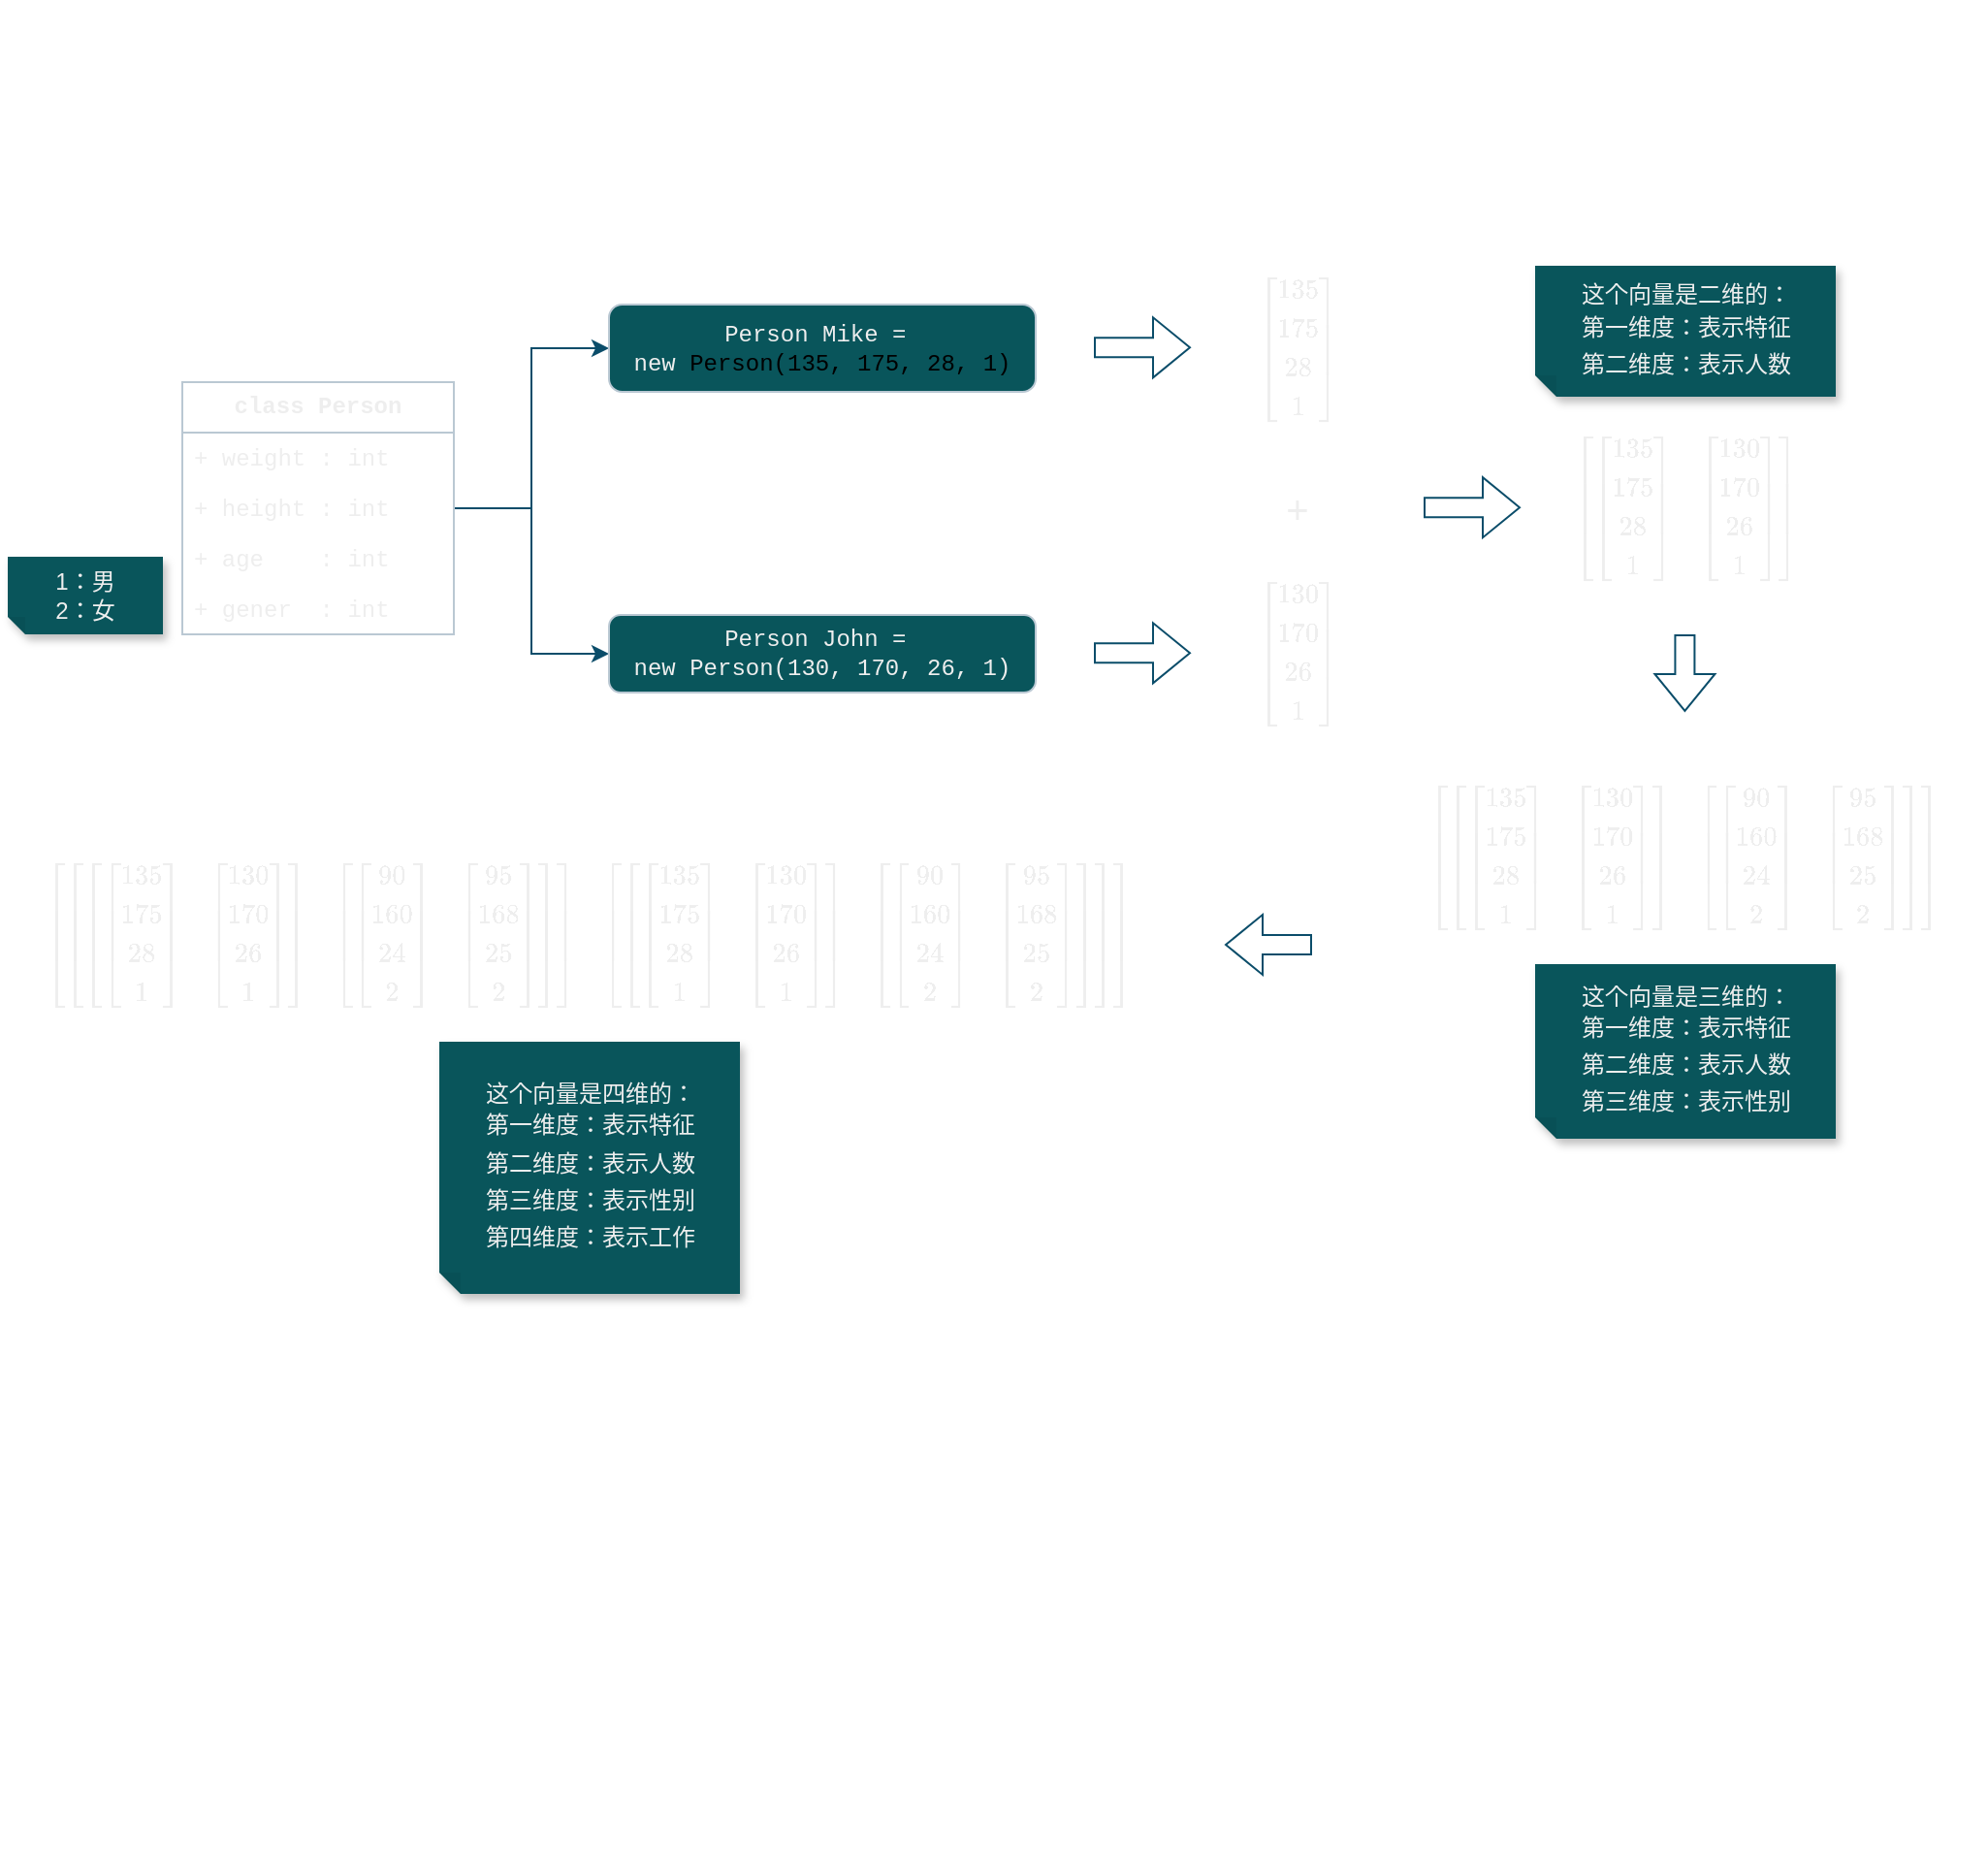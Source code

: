 <mxfile version="26.0.9" pages="4">
  <diagram name="POO-Vector" id="nXDU8aBsB_hK0OQFlQy0">
    <mxGraphModel dx="1877" dy="1790" grid="1" gridSize="10" guides="1" tooltips="1" connect="1" arrows="1" fold="1" page="1" pageScale="1" pageWidth="827" pageHeight="1169" math="1" shadow="0">
      <root>
        <mxCell id="0" />
        <mxCell id="1" parent="0" />
        <mxCell id="9kwTb0noJaLedgY-6mIC-28" style="edgeStyle=orthogonalEdgeStyle;rounded=0;orthogonalLoop=1;jettySize=auto;html=1;entryX=0;entryY=0.5;entryDx=0;entryDy=0;labelBackgroundColor=none;strokeColor=#0B4D6A;fontColor=default;" parent="1" source="9kwTb0noJaLedgY-6mIC-14" target="9kwTb0noJaLedgY-6mIC-26" edge="1">
          <mxGeometry relative="1" as="geometry" />
        </mxCell>
        <mxCell id="9kwTb0noJaLedgY-6mIC-29" style="edgeStyle=orthogonalEdgeStyle;rounded=0;orthogonalLoop=1;jettySize=auto;html=1;entryX=0;entryY=0.5;entryDx=0;entryDy=0;labelBackgroundColor=none;strokeColor=#0B4D6A;fontColor=default;" parent="1" source="9kwTb0noJaLedgY-6mIC-14" target="9kwTb0noJaLedgY-6mIC-27" edge="1">
          <mxGeometry relative="1" as="geometry" />
        </mxCell>
        <mxCell id="9kwTb0noJaLedgY-6mIC-14" value="class Person" style="swimlane;fontStyle=1;childLayout=stackLayout;horizontal=1;startSize=26;fillColor=none;horizontalStack=0;resizeParent=1;resizeParentMax=0;resizeLast=0;collapsible=1;marginBottom=0;whiteSpace=wrap;html=1;fontFamily=Courier New;labelBackgroundColor=none;strokeColor=#BAC8D3;fontColor=#EEEEEE;" parent="1" vertex="1">
          <mxGeometry y="190" width="140" height="130" as="geometry">
            <mxRectangle x="130" y="30" width="130" height="30" as="alternateBounds" />
          </mxGeometry>
        </mxCell>
        <mxCell id="9kwTb0noJaLedgY-6mIC-15" value="+ weight : int" style="text;strokeColor=none;fillColor=none;align=left;verticalAlign=top;spacingLeft=4;spacingRight=4;overflow=hidden;rotatable=0;points=[[0,0.5],[1,0.5]];portConstraint=eastwest;whiteSpace=wrap;html=1;fontFamily=Courier New;labelBackgroundColor=none;fontColor=#EEEEEE;" parent="9kwTb0noJaLedgY-6mIC-14" vertex="1">
          <mxGeometry y="26" width="140" height="26" as="geometry" />
        </mxCell>
        <mxCell id="9kwTb0noJaLedgY-6mIC-16" value="+ height : int" style="text;strokeColor=none;fillColor=none;align=left;verticalAlign=top;spacingLeft=4;spacingRight=4;overflow=hidden;rotatable=0;points=[[0,0.5],[1,0.5]];portConstraint=eastwest;whiteSpace=wrap;html=1;fontFamily=Courier New;labelBackgroundColor=none;fontColor=#EEEEEE;" parent="9kwTb0noJaLedgY-6mIC-14" vertex="1">
          <mxGeometry y="52" width="140" height="26" as="geometry" />
        </mxCell>
        <mxCell id="9kwTb0noJaLedgY-6mIC-17" value="+ age&amp;nbsp; &amp;nbsp; : int" style="text;strokeColor=none;fillColor=none;align=left;verticalAlign=top;spacingLeft=4;spacingRight=4;overflow=hidden;rotatable=0;points=[[0,0.5],[1,0.5]];portConstraint=eastwest;whiteSpace=wrap;html=1;fontFamily=Courier New;labelBackgroundColor=none;fontColor=#EEEEEE;" parent="9kwTb0noJaLedgY-6mIC-14" vertex="1">
          <mxGeometry y="78" width="140" height="26" as="geometry" />
        </mxCell>
        <mxCell id="9kwTb0noJaLedgY-6mIC-18" value="+ gener&amp;nbsp; : int" style="text;strokeColor=none;fillColor=none;align=left;verticalAlign=top;spacingLeft=4;spacingRight=4;overflow=hidden;rotatable=0;points=[[0,0.5],[1,0.5]];portConstraint=eastwest;whiteSpace=wrap;html=1;fontFamily=Courier New;labelBackgroundColor=none;fontColor=#EEEEEE;" parent="9kwTb0noJaLedgY-6mIC-14" vertex="1">
          <mxGeometry y="104" width="140" height="26" as="geometry" />
        </mxCell>
        <mxCell id="9kwTb0noJaLedgY-6mIC-19" value="1：男&lt;div&gt;2：女&lt;/div&gt;" style="shape=note;whiteSpace=wrap;html=1;backgroundOutline=1;fontColor=#EEEEEE;darkOpacity=0.05;fillColor=#09555B;strokeColor=none;fillStyle=solid;direction=west;gradientDirection=north;shadow=1;size=9;pointerEvents=1;labelBackgroundColor=none;" parent="1" vertex="1">
          <mxGeometry x="-90" y="280" width="80" height="40" as="geometry" />
        </mxCell>
        <mxCell id="9kwTb0noJaLedgY-6mIC-24" value="" style="shape=flexArrow;endArrow=classic;html=1;rounded=0;labelBackgroundColor=none;strokeColor=#0B4D6A;fontColor=default;" parent="1" edge="1">
          <mxGeometry width="50" height="50" relative="1" as="geometry">
            <mxPoint x="470" y="172.16" as="sourcePoint" />
            <mxPoint x="520" y="172.16" as="targetPoint" />
          </mxGeometry>
        </mxCell>
        <mxCell id="9kwTb0noJaLedgY-6mIC-26" value="Person Mike =&amp;nbsp;&lt;div&gt;new&amp;nbsp;&lt;span style=&quot;background-color: transparent; color: light-dark(rgb(0, 0, 0), rgb(255, 255, 255));&quot;&gt;Person(&lt;/span&gt;&lt;span style=&quot;background-color: transparent; color: light-dark(rgb(0, 0, 0), rgb(255, 255, 255));&quot;&gt;135, 175, 28, 1)&lt;/span&gt;&lt;/div&gt;" style="rounded=1;whiteSpace=wrap;html=1;fontFamily=Courier New;labelBackgroundColor=none;fillColor=#09555B;strokeColor=#BAC8D3;fontColor=#EEEEEE;" parent="1" vertex="1">
          <mxGeometry x="220" y="150" width="220" height="45" as="geometry" />
        </mxCell>
        <mxCell id="9kwTb0noJaLedgY-6mIC-27" value="Person John =&amp;nbsp;&lt;div&gt;new Person(130, 170, 26, 1)&lt;/div&gt;" style="rounded=1;whiteSpace=wrap;html=1;fontFamily=Courier New;labelBackgroundColor=none;fillColor=#09555B;strokeColor=#BAC8D3;fontColor=#EEEEEE;" parent="1" vertex="1">
          <mxGeometry x="220" y="310" width="220" height="40" as="geometry" />
        </mxCell>
        <mxCell id="9kwTb0noJaLedgY-6mIC-31" value="" style="shape=flexArrow;endArrow=classic;html=1;rounded=0;labelBackgroundColor=none;strokeColor=#0B4D6A;fontColor=default;" parent="1" edge="1">
          <mxGeometry width="50" height="50" relative="1" as="geometry">
            <mxPoint x="470" y="329.66" as="sourcePoint" />
            <mxPoint x="520" y="329.66" as="targetPoint" />
          </mxGeometry>
        </mxCell>
        <mxCell id="9kwTb0noJaLedgY-6mIC-33" value="" style="shape=flexArrow;endArrow=classic;html=1;rounded=0;labelBackgroundColor=none;strokeColor=#0B4D6A;fontColor=default;" parent="1" edge="1">
          <mxGeometry width="50" height="50" relative="1" as="geometry">
            <mxPoint x="640" y="254.58" as="sourcePoint" />
            <mxPoint x="690" y="254.58" as="targetPoint" />
          </mxGeometry>
        </mxCell>
        <mxCell id="9kwTb0noJaLedgY-6mIC-34" value="&lt;font style=&quot;font-size: 20px;&quot;&gt;+&lt;/font&gt;" style="text;html=1;align=center;verticalAlign=middle;whiteSpace=wrap;rounded=0;labelBackgroundColor=none;fontColor=#EEEEEE;" parent="1" vertex="1">
          <mxGeometry x="555" y="240" width="40" height="30" as="geometry" />
        </mxCell>
        <mxCell id="9kwTb0noJaLedgY-6mIC-36" value="\[&#xa;\begin{bmatrix}&#xa;  \begin{bmatrix}&#xa;  135 \\&#xa;  175 \\&#xa;  28 \\&#xa;  1&#xa;  \end{bmatrix} &amp;&#xa;  \begin{bmatrix}&#xa;  130 \\&#xa;  170 \\&#xa;  26 \\&#xa;  1&#xa;  \end{bmatrix}&#xa;\end{bmatrix}&#xa;\]" style="text;align=center;verticalAlign=middle;whiteSpace=wrap;rounded=0;labelBackgroundColor=none;fontColor=#EEEEEE;" parent="1" vertex="1">
          <mxGeometry x="710" y="197.5" width="130" height="115" as="geometry" />
        </mxCell>
        <mxCell id="9kwTb0noJaLedgY-6mIC-37" value="\[&lt;br&gt;\begin{bmatrix}&lt;br&gt;135 \\&lt;br&gt;175 \\&lt;br&gt;28 \\&lt;br&gt;1&lt;br&gt;\end{bmatrix}&lt;br&gt;\]" style="text;align=center;verticalAlign=middle;whiteSpace=wrap;rounded=0;html=1;labelBackgroundColor=none;fontColor=#EEEEEE;" parent="1" vertex="1">
          <mxGeometry x="545" y="122.5" width="60" height="100" as="geometry" />
        </mxCell>
        <mxCell id="9kwTb0noJaLedgY-6mIC-38" value="\[&#xa;\begin{bmatrix}&#xa;130 \\&#xa;170 \\&#xa;26 \\&#xa;1&#xa;\end{bmatrix}&#xa;\]" style="text;align=center;verticalAlign=middle;whiteSpace=wrap;rounded=0;labelBackgroundColor=none;fontColor=#EEEEEE;" parent="1" vertex="1">
          <mxGeometry x="537.5" y="285" width="75" height="90" as="geometry" />
        </mxCell>
        <mxCell id="9kwTb0noJaLedgY-6mIC-39" value="这个向量是二维的：&lt;div style=&quot;line-height: 160%;&quot;&gt;第一维度：表示特征&lt;/div&gt;&lt;div style=&quot;line-height: 160%;&quot;&gt;第二维度：表示人数&lt;/div&gt;" style="shape=note;whiteSpace=wrap;html=1;backgroundOutline=1;fontColor=#EEEEEE;darkOpacity=0.05;fillColor=#09555B;strokeColor=none;fillStyle=solid;direction=west;gradientDirection=north;shadow=1;size=11;pointerEvents=1;labelBackgroundColor=none;" parent="1" vertex="1">
          <mxGeometry x="697.5" y="130" width="155" height="67.5" as="geometry" />
        </mxCell>
        <mxCell id="9kwTb0noJaLedgY-6mIC-40" value="" style="shape=flexArrow;endArrow=classic;html=1;rounded=0;labelBackgroundColor=none;strokeColor=#0B4D6A;fontColor=default;" parent="1" edge="1">
          <mxGeometry width="50" height="50" relative="1" as="geometry">
            <mxPoint x="774.71" y="320" as="sourcePoint" />
            <mxPoint x="774.71" y="360" as="targetPoint" />
          </mxGeometry>
        </mxCell>
        <mxCell id="9kwTb0noJaLedgY-6mIC-41" value="\[&#xa;\begin{bmatrix}&#xa;  \begin{bmatrix}&#xa;  \begin{bmatrix}&#xa;  135 \\&#xa;  175 \\&#xa;  28 \\&#xa;  1&#xa;  \end{bmatrix} &amp;&#xa;  \begin{bmatrix}&#xa;  130 \\&#xa;  170 \\&#xa;  26 \\&#xa;  1&#xa;  \end{bmatrix}&#xa;\end{bmatrix} &amp;&#xa;\begin{bmatrix}&#xa;  \begin{bmatrix}&#xa;  90 \\&#xa;  160 \\&#xa;  24 \\&#xa;  2&#xa;  \end{bmatrix} &amp;&#xa;  \begin{bmatrix}&#xa;  95 \\&#xa;  168 \\&#xa;  25 \\&#xa;  2&#xa;  \end{bmatrix}&#xa;\end{bmatrix}&#xa;\end{bmatrix}&#xa;\]" style="text;align=center;verticalAlign=middle;whiteSpace=wrap;rounded=0;labelBackgroundColor=none;fontColor=#EEEEEE;" parent="1" vertex="1">
          <mxGeometry x="620" y="380" width="310" height="110" as="geometry" />
        </mxCell>
        <mxCell id="9kwTb0noJaLedgY-6mIC-43" value="这个向量是三维的：&lt;div style=&quot;line-height: 160%;&quot;&gt;第一维度：表示特征&lt;/div&gt;&lt;div style=&quot;line-height: 160%;&quot;&gt;第二维度：表示人数&lt;/div&gt;&lt;div style=&quot;line-height: 160%;&quot;&gt;第三维度：表示性别&lt;/div&gt;" style="shape=note;whiteSpace=wrap;html=1;backgroundOutline=1;fontColor=#EEEEEE;darkOpacity=0.05;fillColor=#09555B;strokeColor=none;fillStyle=solid;direction=west;gradientDirection=north;shadow=1;size=11;pointerEvents=1;labelBackgroundColor=none;" parent="1" vertex="1">
          <mxGeometry x="697.5" y="490" width="155" height="90" as="geometry" />
        </mxCell>
        <mxCell id="9kwTb0noJaLedgY-6mIC-44" value="" style="shape=flexArrow;endArrow=classic;html=1;rounded=0;labelBackgroundColor=none;strokeColor=#0B4D6A;fontColor=default;" parent="1" edge="1">
          <mxGeometry width="50" height="50" relative="1" as="geometry">
            <mxPoint x="582.5" y="480" as="sourcePoint" />
            <mxPoint x="537.5" y="480" as="targetPoint" />
          </mxGeometry>
        </mxCell>
        <mxCell id="9kwTb0noJaLedgY-6mIC-45" value="\[&lt;br&gt;\begin{bmatrix}&lt;br&gt;&lt;br&gt;\begin{bmatrix}&lt;br&gt;&amp;nbsp; \begin{bmatrix}&lt;br&gt;&amp;nbsp; \begin{bmatrix}&lt;br&gt;&amp;nbsp; 135 \\&lt;br&gt;&amp;nbsp; 175 \\&lt;br&gt;&amp;nbsp; 28 \\&lt;br&gt;&amp;nbsp; 1&lt;br&gt;&amp;nbsp; \end{bmatrix} &amp;amp;&lt;br&gt;&amp;nbsp; \begin{bmatrix}&lt;br&gt;&amp;nbsp; 130 \\&lt;br&gt;&amp;nbsp; 170 \\&lt;br&gt;&amp;nbsp; 26 \\&lt;br&gt;&amp;nbsp; 1&lt;br&gt;&amp;nbsp; \end{bmatrix}&lt;br&gt;\end{bmatrix} &amp;amp;&lt;br&gt;\begin{bmatrix}&lt;br&gt;&amp;nbsp; \begin{bmatrix}&lt;br&gt;&amp;nbsp; 90 \\&lt;br&gt;&amp;nbsp; 160 \\&lt;br&gt;&amp;nbsp; 24 \\&lt;br&gt;&amp;nbsp; 2&lt;br&gt;&amp;nbsp; \end{bmatrix} &amp;amp;&lt;br&gt;&amp;nbsp; \begin{bmatrix}&lt;br&gt;&amp;nbsp; 95 \\&lt;br&gt;&amp;nbsp; 168 \\&lt;br&gt;&amp;nbsp; 25 \\&lt;br&gt;&amp;nbsp; 2&lt;br&gt;&amp;nbsp; \end{bmatrix}&lt;br&gt;\end{bmatrix}&lt;br&gt;\end{bmatrix} &amp;amp;&lt;br&gt;&lt;br&gt;\begin{bmatrix}&lt;br&gt;&amp;nbsp; \begin{bmatrix}&lt;br&gt;&amp;nbsp; \begin{bmatrix}&lt;br&gt;&amp;nbsp; 135 \\&lt;br&gt;&amp;nbsp; 175 \\&lt;br&gt;&amp;nbsp; 28 \\&lt;br&gt;&amp;nbsp; 1&lt;br&gt;&amp;nbsp; \end{bmatrix} &amp;amp;&lt;br&gt;&amp;nbsp; \begin{bmatrix}&lt;br&gt;&amp;nbsp; 130 \\&lt;br&gt;&amp;nbsp; 170 \\&lt;br&gt;&amp;nbsp; 26 \\&lt;br&gt;&amp;nbsp; 1&lt;br&gt;&amp;nbsp; \end{bmatrix}&lt;br&gt;\end{bmatrix} &amp;amp;&lt;br&gt;\begin{bmatrix}&lt;br&gt;&amp;nbsp; \begin{bmatrix}&lt;br&gt;&amp;nbsp; 90 \\&lt;br&gt;&amp;nbsp; 160 \\&lt;br&gt;&amp;nbsp; 24 \\&lt;br&gt;&amp;nbsp; 2&lt;br&gt;&amp;nbsp; \end{bmatrix} &amp;amp;&lt;br&gt;&amp;nbsp; \begin{bmatrix}&lt;br&gt;&amp;nbsp; 95 \\&lt;br&gt;&amp;nbsp; 168 \\&lt;br&gt;&amp;nbsp; 25 \\&lt;br&gt;&amp;nbsp; 2&lt;br&gt;&amp;nbsp; \end{bmatrix}&lt;br&gt;\end{bmatrix}&lt;br&gt;\end{bmatrix}&lt;br&gt;&lt;br&gt;\end{bmatrix}&lt;br&gt;\]" style="text;align=center;verticalAlign=middle;whiteSpace=wrap;rounded=0;html=1;labelBackgroundColor=none;fontColor=#EEEEEE;" parent="1" vertex="1">
          <mxGeometry x="-70" y="420" width="560" height="110" as="geometry" />
        </mxCell>
        <mxCell id="9kwTb0noJaLedgY-6mIC-46" value="这个向量是四维的：&lt;div style=&quot;line-height: 160%;&quot;&gt;第一维度：表示特征&lt;/div&gt;&lt;div style=&quot;line-height: 160%;&quot;&gt;第二维度：表示人数&lt;/div&gt;&lt;div style=&quot;line-height: 160%;&quot;&gt;第三维度：表示性别&lt;/div&gt;&lt;div style=&quot;line-height: 160%;&quot;&gt;第四维度：表示工作&lt;/div&gt;" style="shape=note;whiteSpace=wrap;html=1;backgroundOutline=1;fontColor=#EEEEEE;darkOpacity=0.05;fillColor=#09555B;strokeColor=none;fillStyle=solid;direction=west;gradientDirection=north;shadow=1;size=11;pointerEvents=1;labelBackgroundColor=none;" parent="1" vertex="1">
          <mxGeometry x="132.5" y="530" width="155" height="130" as="geometry" />
        </mxCell>
      </root>
    </mxGraphModel>
  </diagram>
  <diagram id="KoUVOV334LaqqBqy7vQD" name="Math-Vector">
    <mxGraphModel dx="724" dy="428" grid="1" gridSize="10" guides="1" tooltips="1" connect="1" arrows="1" fold="1" page="1" pageScale="1" pageWidth="827" pageHeight="1169" math="1" shadow="0">
      <root>
        <mxCell id="0" />
        <mxCell id="1" parent="0" />
        <mxCell id="DxdPUudirPjZTnVtsdYY-1" value="" style="endArrow=classic;html=1;rounded=0;labelBackgroundColor=none;fontColor=default;" edge="1" parent="1">
          <mxGeometry width="50" height="50" relative="1" as="geometry">
            <mxPoint x="40" y="280" as="sourcePoint" />
            <mxPoint x="680" y="280" as="targetPoint" />
          </mxGeometry>
        </mxCell>
        <mxCell id="DxdPUudirPjZTnVtsdYY-2" value="" style="endArrow=classic;html=1;rounded=0;labelBackgroundColor=none;fontColor=default;" edge="1" parent="1">
          <mxGeometry width="50" height="50" relative="1" as="geometry">
            <mxPoint x="360" y="520" as="sourcePoint" />
            <mxPoint x="360" y="40" as="targetPoint" />
          </mxGeometry>
        </mxCell>
        <mxCell id="DxdPUudirPjZTnVtsdYY-3" value="" style="endArrow=classic;html=1;rounded=0;fillColor=#ffff88;strokeColor=#CCCC00;strokeWidth=2;" edge="1" parent="1">
          <mxGeometry width="50" height="50" relative="1" as="geometry">
            <mxPoint x="360" y="280" as="sourcePoint" />
            <mxPoint x="440" y="240" as="targetPoint" />
          </mxGeometry>
        </mxCell>
        <mxCell id="DxdPUudirPjZTnVtsdYY-4" value="(2, 1)" style="text;html=1;align=center;verticalAlign=middle;whiteSpace=wrap;rounded=0;fontFamily=Times New Roman;" vertex="1" parent="1">
          <mxGeometry x="440" y="230" width="40" height="20" as="geometry" />
        </mxCell>
        <mxCell id="DxdPUudirPjZTnVtsdYY-5" value="1" style="text;html=1;align=center;verticalAlign=middle;whiteSpace=wrap;rounded=0;fontFamily=Times New Roman;fontSize=10;" vertex="1" parent="1">
          <mxGeometry x="390" y="280" width="20" height="10" as="geometry" />
        </mxCell>
        <mxCell id="DxdPUudirPjZTnVtsdYY-6" value="2" style="text;html=1;align=center;verticalAlign=middle;whiteSpace=wrap;rounded=0;fontFamily=Times New Roman;fontSize=10;" vertex="1" parent="1">
          <mxGeometry x="430" y="280" width="20" height="10" as="geometry" />
        </mxCell>
        <mxCell id="DxdPUudirPjZTnVtsdYY-7" value="3" style="text;html=1;align=center;verticalAlign=middle;whiteSpace=wrap;rounded=0;fontFamily=Times New Roman;fontSize=10;" vertex="1" parent="1">
          <mxGeometry x="470" y="280" width="20" height="10" as="geometry" />
        </mxCell>
        <mxCell id="DxdPUudirPjZTnVtsdYY-8" value="4" style="text;html=1;align=center;verticalAlign=middle;whiteSpace=wrap;rounded=0;fontFamily=Times New Roman;fontSize=10;" vertex="1" parent="1">
          <mxGeometry x="510" y="280" width="20" height="10" as="geometry" />
        </mxCell>
        <mxCell id="DxdPUudirPjZTnVtsdYY-9" value="5" style="text;html=1;align=center;verticalAlign=middle;whiteSpace=wrap;rounded=0;fontFamily=Times New Roman;fontSize=10;" vertex="1" parent="1">
          <mxGeometry x="550" y="280" width="20" height="10" as="geometry" />
        </mxCell>
        <mxCell id="DxdPUudirPjZTnVtsdYY-10" value="6" style="text;html=1;align=center;verticalAlign=middle;whiteSpace=wrap;rounded=0;fontFamily=Times New Roman;fontSize=10;" vertex="1" parent="1">
          <mxGeometry x="590" y="280" width="20" height="10" as="geometry" />
        </mxCell>
        <mxCell id="DxdPUudirPjZTnVtsdYY-11" value="7" style="text;html=1;align=center;verticalAlign=middle;whiteSpace=wrap;rounded=0;fontFamily=Times New Roman;fontSize=10;" vertex="1" parent="1">
          <mxGeometry x="630" y="280" width="20" height="10" as="geometry" />
        </mxCell>
        <mxCell id="DxdPUudirPjZTnVtsdYY-12" value="-1" style="text;html=1;align=center;verticalAlign=middle;whiteSpace=wrap;rounded=0;fontFamily=Times New Roman;fontSize=10;" vertex="1" parent="1">
          <mxGeometry x="310" y="280" width="20" height="10" as="geometry" />
        </mxCell>
        <mxCell id="DxdPUudirPjZTnVtsdYY-13" value="-2" style="text;html=1;align=center;verticalAlign=middle;whiteSpace=wrap;rounded=0;fontFamily=Times New Roman;fontSize=10;" vertex="1" parent="1">
          <mxGeometry x="270" y="280" width="20" height="10" as="geometry" />
        </mxCell>
        <mxCell id="DxdPUudirPjZTnVtsdYY-14" value="-3" style="text;html=1;align=center;verticalAlign=middle;whiteSpace=wrap;rounded=0;fontFamily=Times New Roman;fontSize=10;" vertex="1" parent="1">
          <mxGeometry x="230" y="280" width="20" height="10" as="geometry" />
        </mxCell>
        <mxCell id="DxdPUudirPjZTnVtsdYY-15" value="-4" style="text;html=1;align=center;verticalAlign=middle;whiteSpace=wrap;rounded=0;fontFamily=Times New Roman;fontSize=10;" vertex="1" parent="1">
          <mxGeometry x="190" y="280" width="20" height="10" as="geometry" />
        </mxCell>
        <mxCell id="DxdPUudirPjZTnVtsdYY-16" value="-5" style="text;html=1;align=center;verticalAlign=middle;whiteSpace=wrap;rounded=0;fontFamily=Times New Roman;fontSize=10;" vertex="1" parent="1">
          <mxGeometry x="150" y="280" width="20" height="10" as="geometry" />
        </mxCell>
        <mxCell id="DxdPUudirPjZTnVtsdYY-17" value="-6" style="text;html=1;align=center;verticalAlign=middle;whiteSpace=wrap;rounded=0;fontFamily=Times New Roman;fontSize=10;" vertex="1" parent="1">
          <mxGeometry x="110" y="280" width="20" height="10" as="geometry" />
        </mxCell>
        <mxCell id="DxdPUudirPjZTnVtsdYY-18" value="-7" style="text;html=1;align=center;verticalAlign=middle;whiteSpace=wrap;rounded=0;fontFamily=Times New Roman;fontSize=10;" vertex="1" parent="1">
          <mxGeometry x="70" y="280" width="20" height="10" as="geometry" />
        </mxCell>
        <mxCell id="DxdPUudirPjZTnVtsdYY-19" value="1" style="text;html=1;align=center;verticalAlign=middle;whiteSpace=wrap;rounded=0;fontFamily=Times New Roman;fontSize=10;" vertex="1" parent="1">
          <mxGeometry x="360" y="230" width="10" height="20" as="geometry" />
        </mxCell>
        <mxCell id="DxdPUudirPjZTnVtsdYY-20" value="0" style="text;html=1;align=center;verticalAlign=middle;whiteSpace=wrap;rounded=0;fontFamily=Times New Roman;fontSize=10;" vertex="1" parent="1">
          <mxGeometry x="360" y="280" width="10" height="10" as="geometry" />
        </mxCell>
        <mxCell id="DxdPUudirPjZTnVtsdYY-21" value="2" style="text;html=1;align=center;verticalAlign=middle;whiteSpace=wrap;rounded=0;fontFamily=Times New Roman;fontSize=10;" vertex="1" parent="1">
          <mxGeometry x="360" y="190" width="10" height="20" as="geometry" />
        </mxCell>
        <mxCell id="DxdPUudirPjZTnVtsdYY-22" value="3" style="text;html=1;align=center;verticalAlign=middle;whiteSpace=wrap;rounded=0;fontFamily=Times New Roman;fontSize=10;" vertex="1" parent="1">
          <mxGeometry x="360" y="150" width="10" height="20" as="geometry" />
        </mxCell>
        <mxCell id="DxdPUudirPjZTnVtsdYY-23" value="4" style="text;html=1;align=center;verticalAlign=middle;whiteSpace=wrap;rounded=0;fontFamily=Times New Roman;fontSize=10;" vertex="1" parent="1">
          <mxGeometry x="360" y="110" width="10" height="20" as="geometry" />
        </mxCell>
        <mxCell id="DxdPUudirPjZTnVtsdYY-24" value="5" style="text;html=1;align=center;verticalAlign=middle;whiteSpace=wrap;rounded=0;fontFamily=Times New Roman;fontSize=10;" vertex="1" parent="1">
          <mxGeometry x="360" y="70" width="10" height="20" as="geometry" />
        </mxCell>
        <mxCell id="DxdPUudirPjZTnVtsdYY-25" value="-1" style="text;html=1;align=center;verticalAlign=middle;whiteSpace=wrap;rounded=0;fontFamily=Times New Roman;fontSize=10;" vertex="1" parent="1">
          <mxGeometry x="360" y="310" width="10" height="20" as="geometry" />
        </mxCell>
        <mxCell id="DxdPUudirPjZTnVtsdYY-26" value="-2" style="text;html=1;align=center;verticalAlign=middle;whiteSpace=wrap;rounded=0;fontFamily=Times New Roman;fontSize=10;" vertex="1" parent="1">
          <mxGeometry x="360" y="350" width="10" height="20" as="geometry" />
        </mxCell>
        <mxCell id="DxdPUudirPjZTnVtsdYY-28" value="-3" style="text;html=1;align=center;verticalAlign=middle;whiteSpace=wrap;rounded=0;fontFamily=Times New Roman;fontSize=10;" vertex="1" parent="1">
          <mxGeometry x="360" y="390" width="10" height="20" as="geometry" />
        </mxCell>
        <mxCell id="DxdPUudirPjZTnVtsdYY-29" value="-4" style="text;html=1;align=center;verticalAlign=middle;whiteSpace=wrap;rounded=0;fontFamily=Times New Roman;fontSize=10;" vertex="1" parent="1">
          <mxGeometry x="360" y="430" width="10" height="20" as="geometry" />
        </mxCell>
        <mxCell id="DxdPUudirPjZTnVtsdYY-30" value="-5" style="text;html=1;align=center;verticalAlign=middle;whiteSpace=wrap;rounded=0;fontFamily=Times New Roman;fontSize=10;" vertex="1" parent="1">
          <mxGeometry x="360" y="470" width="10" height="20" as="geometry" />
        </mxCell>
        <mxCell id="DxdPUudirPjZTnVtsdYY-31" value="" style="endArrow=classic;html=1;rounded=0;fillColor=#ffff88;strokeColor=#FF3333;exitX=0;exitY=0.5;exitDx=0;exitDy=0;strokeWidth=2;" edge="1" parent="1" source="DxdPUudirPjZTnVtsdYY-4">
          <mxGeometry width="50" height="50" relative="1" as="geometry">
            <mxPoint x="450" y="230" as="sourcePoint" />
            <mxPoint x="400" y="160" as="targetPoint" />
          </mxGeometry>
        </mxCell>
        <mxCell id="DxdPUudirPjZTnVtsdYY-32" value="(1, 3)" style="text;html=1;align=center;verticalAlign=middle;whiteSpace=wrap;rounded=0;fontFamily=Times New Roman;" vertex="1" parent="1">
          <mxGeometry x="400" y="150" width="40" height="20" as="geometry" />
        </mxCell>
        <mxCell id="DxdPUudirPjZTnVtsdYY-34" value="" style="endArrow=none;dashed=1;html=1;rounded=0;opacity=50;exitX=0;exitY=0.5;exitDx=0;exitDy=0;" edge="1" parent="1" source="DxdPUudirPjZTnVtsdYY-19">
          <mxGeometry width="50" height="50" relative="1" as="geometry">
            <mxPoint x="390" y="290" as="sourcePoint" />
            <mxPoint x="440" y="240" as="targetPoint" />
          </mxGeometry>
        </mxCell>
        <mxCell id="DxdPUudirPjZTnVtsdYY-35" value="" style="endArrow=none;dashed=1;html=1;rounded=0;opacity=50;exitX=0.5;exitY=0;exitDx=0;exitDy=0;entryX=0;entryY=0.5;entryDx=0;entryDy=0;" edge="1" parent="1" source="DxdPUudirPjZTnVtsdYY-6" target="DxdPUudirPjZTnVtsdYY-4">
          <mxGeometry width="50" height="50" relative="1" as="geometry">
            <mxPoint x="360" y="250" as="sourcePoint" />
            <mxPoint x="440" y="250" as="targetPoint" />
          </mxGeometry>
        </mxCell>
        <mxCell id="DxdPUudirPjZTnVtsdYY-36" value="" style="endArrow=none;dashed=1;html=1;rounded=0;opacity=50;exitX=0.5;exitY=0;exitDx=0;exitDy=0;entryX=0;entryY=0.5;entryDx=0;entryDy=0;" edge="1" parent="1" target="DxdPUudirPjZTnVtsdYY-32">
          <mxGeometry width="50" height="50" relative="1" as="geometry">
            <mxPoint x="400" y="280" as="sourcePoint" />
            <mxPoint x="400" y="240" as="targetPoint" />
          </mxGeometry>
        </mxCell>
        <mxCell id="DxdPUudirPjZTnVtsdYY-37" value="" style="endArrow=none;dashed=1;html=1;rounded=0;opacity=50;exitX=0;exitY=0.5;exitDx=0;exitDy=0;" edge="1" parent="1">
          <mxGeometry width="50" height="50" relative="1" as="geometry">
            <mxPoint x="360" y="160" as="sourcePoint" />
            <mxPoint x="400" y="160" as="targetPoint" />
          </mxGeometry>
        </mxCell>
      </root>
    </mxGraphModel>
  </diagram>
  <diagram id="kJAQAVOsdfK_op9RpilJ" name="前馈神经网络">
    <mxGraphModel dx="1863" dy="606" grid="1" gridSize="10" guides="1" tooltips="1" connect="1" arrows="1" fold="1" page="1" pageScale="1" pageWidth="827" pageHeight="1169" math="1" shadow="0">
      <root>
        <mxCell id="0" />
        <mxCell id="1" parent="0" />
        <mxCell id="_vieVWG-L3dDg2gG_9HF-3" value="..." style="rounded=0;whiteSpace=wrap;html=1;align=right;spacingRight=6;labelBackgroundColor=none;fillColor=#182E3E;strokeColor=#FFFFFF;fontColor=#FFFFFF;" parent="1" vertex="1">
          <mxGeometry x="50" y="150" width="80" height="120" as="geometry" />
        </mxCell>
        <mxCell id="_vieVWG-L3dDg2gG_9HF-2" value="..." style="rounded=0;whiteSpace=wrap;html=1;align=right;spacingRight=6;labelBackgroundColor=none;fillColor=#182E3E;strokeColor=#FFFFFF;fontColor=#FFFFFF;" parent="1" vertex="1">
          <mxGeometry x="30" y="170" width="80" height="120" as="geometry" />
        </mxCell>
        <mxCell id="_vieVWG-L3dDg2gG_9HF-1" value="$$x_{sepal~length}$$&lt;div&gt;$$x_{sepal~width}$$&lt;div&gt;$$x_{petal~length}$$&lt;div&gt;$$x_{petal~width}$$&lt;/div&gt;&lt;/div&gt;&lt;/div&gt;" style="rounded=0;whiteSpace=wrap;html=1;labelBackgroundColor=none;fillColor=#182E3E;strokeColor=#FFFFFF;fontColor=#FFFFFF;" parent="1" vertex="1">
          <mxGeometry x="10" y="190" width="80" height="120" as="geometry" />
        </mxCell>
        <mxCell id="_vieVWG-L3dDg2gG_9HF-4" value="150个" style="text;html=1;align=center;verticalAlign=middle;whiteSpace=wrap;rounded=0;labelBackgroundColor=none;fontColor=#FFFFFF;" parent="1" vertex="1">
          <mxGeometry x="20" y="310" width="60" height="30" as="geometry" />
        </mxCell>
        <mxCell id="_vieVWG-L3dDg2gG_9HF-5" value="$$[150, 4]$$" style="text;html=1;align=center;verticalAlign=middle;whiteSpace=wrap;rounded=0;labelBackgroundColor=none;fontColor=#FFFFFF;" parent="1" vertex="1">
          <mxGeometry x="10" y="80" width="100" height="30" as="geometry" />
        </mxCell>
        <mxCell id="_vieVWG-L3dDg2gG_9HF-12" value="" style="group;labelBackgroundColor=none;fontColor=#FFFFFF;" parent="1" vertex="1" connectable="0">
          <mxGeometry x="264" y="60" width="150" height="130" as="geometry" />
        </mxCell>
        <mxCell id="_vieVWG-L3dDg2gG_9HF-8" value="$$w_{3}x_{sepal~length}+b_{3}$$" style="rounded=0;whiteSpace=wrap;html=1;align=center;verticalAlign=middle;labelBackgroundColor=none;fillColor=#182E3E;strokeColor=#FFFFFF;fontColor=#FFFFFF;" parent="_vieVWG-L3dDg2gG_9HF-12" vertex="1">
          <mxGeometry x="30" width="120" height="40" as="geometry" />
        </mxCell>
        <mxCell id="_vieVWG-L3dDg2gG_9HF-10" value="$$w_{2}x_{sepal~width}+b_{2}$$" style="rounded=0;whiteSpace=wrap;html=1;align=center;verticalAlign=middle;labelBackgroundColor=none;fillColor=#182E3E;strokeColor=#FFFFFF;fontColor=#FFFFFF;" parent="_vieVWG-L3dDg2gG_9HF-12" vertex="1">
          <mxGeometry x="20" y="30" width="120" height="40" as="geometry" />
        </mxCell>
        <mxCell id="_vieVWG-L3dDg2gG_9HF-7" value="$$w_{0}x_{petal~length}+b_{0}$$" style="rounded=0;whiteSpace=wrap;html=1;align=center;verticalAlign=middle;labelBackgroundColor=none;fillColor=#182E3E;strokeColor=#FFFFFF;fontColor=#FFFFFF;" parent="_vieVWG-L3dDg2gG_9HF-12" vertex="1">
          <mxGeometry x="10" y="60" width="120" height="40" as="geometry" />
        </mxCell>
        <mxCell id="_vieVWG-L3dDg2gG_9HF-9" value="$$w_{1}x_{petal~width}+b_{1}$$" style="rounded=0;whiteSpace=wrap;html=1;align=center;verticalAlign=middle;labelBackgroundColor=none;fillColor=#182E3E;strokeColor=#FFFFFF;fontColor=#FFFFFF;" parent="_vieVWG-L3dDg2gG_9HF-12" vertex="1">
          <mxGeometry y="90" width="120" height="40" as="geometry" />
        </mxCell>
        <mxCell id="_vieVWG-L3dDg2gG_9HF-18" value="" style="group;labelBackgroundColor=none;fontColor=#FFFFFF;" parent="1" vertex="1" connectable="0">
          <mxGeometry x="264" y="220" width="150" height="130" as="geometry" />
        </mxCell>
        <mxCell id="_vieVWG-L3dDg2gG_9HF-19" value="$$w_{3}x_{sepal~length}+b_{3}$$" style="rounded=0;whiteSpace=wrap;html=1;align=center;verticalAlign=middle;labelBackgroundColor=none;fillColor=#182E3E;strokeColor=#FFFFFF;fontColor=#FFFFFF;" parent="_vieVWG-L3dDg2gG_9HF-18" vertex="1">
          <mxGeometry x="30" width="120" height="40" as="geometry" />
        </mxCell>
        <mxCell id="_vieVWG-L3dDg2gG_9HF-20" value="$$w_{2}x_{sepal~width}+b_{2}$$" style="rounded=0;whiteSpace=wrap;html=1;align=center;verticalAlign=middle;labelBackgroundColor=none;fillColor=#182E3E;strokeColor=#FFFFFF;fontColor=#FFFFFF;" parent="_vieVWG-L3dDg2gG_9HF-18" vertex="1">
          <mxGeometry x="20" y="30" width="120" height="40" as="geometry" />
        </mxCell>
        <mxCell id="_vieVWG-L3dDg2gG_9HF-21" value="$$w_{0}x_{petal~length}+b_{0}$$" style="rounded=0;whiteSpace=wrap;html=1;align=center;verticalAlign=middle;labelBackgroundColor=none;fillColor=#182E3E;strokeColor=#FFFFFF;fontColor=#FFFFFF;" parent="_vieVWG-L3dDg2gG_9HF-18" vertex="1">
          <mxGeometry x="10" y="60" width="120" height="40" as="geometry" />
        </mxCell>
        <mxCell id="_vieVWG-L3dDg2gG_9HF-22" value="$$w_{1}x_{petal~width}+b_{1}$$" style="rounded=0;whiteSpace=wrap;html=1;align=center;verticalAlign=middle;labelBackgroundColor=none;fillColor=#182E3E;strokeColor=#FFFFFF;fontColor=#FFFFFF;" parent="_vieVWG-L3dDg2gG_9HF-18" vertex="1">
          <mxGeometry y="90" width="120" height="40" as="geometry" />
        </mxCell>
        <mxCell id="_vieVWG-L3dDg2gG_9HF-23" value="..." style="text;html=1;align=center;verticalAlign=middle;whiteSpace=wrap;rounded=0;fontSize=16;labelBackgroundColor=none;fontColor=#FFFFFF;" parent="1" vertex="1">
          <mxGeometry x="309" y="190" width="60" height="30" as="geometry" />
        </mxCell>
        <mxCell id="_vieVWG-L3dDg2gG_9HF-24" value="16个" style="text;html=1;align=center;verticalAlign=middle;whiteSpace=wrap;rounded=0;labelBackgroundColor=none;fontColor=#FFFFFF;" parent="1" vertex="1">
          <mxGeometry x="300" y="370" width="60" height="30" as="geometry" />
        </mxCell>
        <mxCell id="_vieVWG-L3dDg2gG_9HF-25" value="" style="shape=flexArrow;endArrow=classic;html=1;rounded=0;labelBackgroundColor=#66B2FF;strokeColor=#23445D;fontColor=default;fillColor=#9999FF;" parent="1" edge="1">
          <mxGeometry width="50" height="50" relative="1" as="geometry">
            <mxPoint x="160" y="220" as="sourcePoint" />
            <mxPoint x="250" y="220" as="targetPoint" />
          </mxGeometry>
        </mxCell>
        <mxCell id="_vieVWG-L3dDg2gG_9HF-35" value="$$Input$$" style="edgeLabel;html=1;align=center;verticalAlign=middle;resizable=0;points=[];labelBackgroundColor=none;fontColor=#FFFFFF;" parent="_vieVWG-L3dDg2gG_9HF-25" vertex="1" connectable="0">
          <mxGeometry x="0.045" y="-3" relative="1" as="geometry">
            <mxPoint x="-7" y="-33" as="offset" />
          </mxGeometry>
        </mxCell>
        <mxCell id="_vieVWG-L3dDg2gG_9HF-27" value="$$[4,16]$$" style="text;html=1;align=center;verticalAlign=middle;whiteSpace=wrap;rounded=0;labelBackgroundColor=none;fontColor=#FFFFFF;" parent="1" vertex="1">
          <mxGeometry x="289" y="10" width="100" height="30" as="geometry" />
        </mxCell>
        <mxCell id="_vieVWG-L3dDg2gG_9HF-28" value="" style="shape=flexArrow;endArrow=classic;html=1;rounded=0;labelBackgroundColor=#66B2FF;strokeColor=#23445D;fontColor=default;fillColor=#9999FF;" parent="1" edge="1">
          <mxGeometry width="50" height="50" relative="1" as="geometry">
            <mxPoint x="480" y="220" as="sourcePoint" />
            <mxPoint x="600" y="220" as="targetPoint" />
          </mxGeometry>
        </mxCell>
        <mxCell id="_vieVWG-L3dDg2gG_9HF-29" value="$$ReLU$$" style="edgeLabel;html=1;align=center;verticalAlign=middle;resizable=0;points=[];labelBackgroundColor=none;fontColor=#FFFFFF;" parent="_vieVWG-L3dDg2gG_9HF-28" vertex="1" connectable="0">
          <mxGeometry x="-0.094" y="-2" relative="1" as="geometry">
            <mxPoint y="-32" as="offset" />
          </mxGeometry>
        </mxCell>
        <mxCell id="_vieVWG-L3dDg2gG_9HF-30" value="$$w_{1}x_{0}+...+w_{15}x_{15}+b_{1}$$" style="rounded=0;whiteSpace=wrap;html=1;align=center;verticalAlign=middle;labelBackgroundColor=none;fillColor=#182E3E;strokeColor=#FFFFFF;fontColor=#FFFFFF;" parent="1" vertex="1">
          <mxGeometry x="630" y="180" width="190" height="40" as="geometry" />
        </mxCell>
        <mxCell id="_vieVWG-L3dDg2gG_9HF-31" value="$$w_{1}x_{0}+...+w_{15}x_{15}+b_{1}$$" style="rounded=0;whiteSpace=wrap;html=1;align=center;verticalAlign=middle;labelBackgroundColor=none;fillColor=#182E3E;strokeColor=#FFFFFF;fontColor=#FFFFFF;" parent="1" vertex="1">
          <mxGeometry x="620" y="210" width="190" height="40" as="geometry" />
        </mxCell>
        <mxCell id="_vieVWG-L3dDg2gG_9HF-32" value="$$w_{1}x_{0}+...+w_{15}x_{15}+b_{1}$$" style="rounded=0;whiteSpace=wrap;html=1;align=center;verticalAlign=middle;labelBackgroundColor=none;fillColor=#182E3E;strokeColor=#FFFFFF;fontColor=#FFFFFF;" parent="1" vertex="1">
          <mxGeometry x="610" y="240" width="190" height="40" as="geometry" />
        </mxCell>
        <mxCell id="_vieVWG-L3dDg2gG_9HF-33" value="$$[16，3]$$" style="text;html=1;align=center;verticalAlign=middle;whiteSpace=wrap;rounded=0;labelBackgroundColor=none;fontColor=#FFFFFF;" parent="1" vertex="1">
          <mxGeometry x="655" y="130" width="100" height="30" as="geometry" />
        </mxCell>
        <mxCell id="_vieVWG-L3dDg2gG_9HF-34" value="3个" style="text;html=1;align=center;verticalAlign=middle;whiteSpace=wrap;rounded=0;labelBackgroundColor=none;fontColor=#FFFFFF;" parent="1" vertex="1">
          <mxGeometry x="675" y="290" width="60" height="30" as="geometry" />
        </mxCell>
      </root>
    </mxGraphModel>
  </diagram>
  <diagram id="ZpK2nbSF5gUS58vdkQLs" name="反向传播">
    <mxGraphModel dx="1050" dy="621" grid="0" gridSize="10" guides="1" tooltips="1" connect="1" arrows="1" fold="1" page="1" pageScale="1" pageWidth="827" pageHeight="1169" math="1" shadow="0">
      <root>
        <mxCell id="0" />
        <mxCell id="1" parent="0" />
        <mxCell id="SkqXF3aO5D36czsFWfJ6-7" value="$$w_{ij}=w_{ij}-\alpha\frac{dE}{dw_{ij}}$$" style="text;html=1;align=center;verticalAlign=middle;whiteSpace=wrap;rounded=0;fontSize=20;" parent="1" vertex="1">
          <mxGeometry x="100" y="300" width="200" height="80" as="geometry" />
        </mxCell>
        <mxCell id="SkqXF3aO5D36czsFWfJ6-15" value="&lt;font style=&quot;font-size: 22px;&quot;&gt;$$\frac{dE}{dw}=\frac{dE}{dy}\frac{dy}{dx}\frac{dx}{dw}$$&lt;/font&gt;" style="text;html=1;align=center;verticalAlign=middle;whiteSpace=wrap;rounded=0;fontSize=20;movable=1;resizable=1;rotatable=1;deletable=1;editable=1;locked=0;connectable=1;" parent="1" vertex="1">
          <mxGeometry x="100" y="140" width="200" height="80" as="geometry" />
        </mxCell>
        <mxCell id="SkqXF3aO5D36czsFWfJ6-16" value="" style="rounded=0;whiteSpace=wrap;html=1;fillColor=none;fontColor=#ffffff;strokeColor=#FF9933;strokeWidth=2;" parent="1" vertex="1">
          <mxGeometry x="180" y="140" width="40" height="80" as="geometry" />
        </mxCell>
        <mxCell id="SkqXF3aO5D36czsFWfJ6-17" value="" style="rounded=0;whiteSpace=wrap;html=1;fillColor=none;strokeColor=#FF3399;strokeWidth=2;" parent="1" vertex="1">
          <mxGeometry x="220" y="140" width="40" height="80" as="geometry" />
        </mxCell>
        <mxCell id="SkqXF3aO5D36czsFWfJ6-18" value="" style="rounded=0;whiteSpace=wrap;html=1;fillColor=none;strokeWidth=2;strokeColor=#B266FF;" parent="1" vertex="1">
          <mxGeometry x="260" y="140" width="40" height="80" as="geometry" />
        </mxCell>
        <mxCell id="SkqXF3aO5D36czsFWfJ6-34" value="$$\Rightarrow$$" style="text;html=1;align=center;verticalAlign=middle;whiteSpace=wrap;rounded=0;fontSize=22;fontColor=#E6D0DE;rotation=90;" parent="1" vertex="1">
          <mxGeometry x="180" y="260" width="40" height="40" as="geometry" />
        </mxCell>
        <mxCell id="SkqXF3aO5D36czsFWfJ6-31" value="" style="rounded=0;whiteSpace=wrap;html=1;strokeColor=#B266FF;" parent="1" vertex="1">
          <mxGeometry x="340" y="300" width="280" height="40" as="geometry" />
        </mxCell>
        <mxCell id="SkqXF3aO5D36czsFWfJ6-23" value="$$x_{i}=\sum{w\times{y_{i-1}}}$$" style="text;html=1;align=center;verticalAlign=middle;whiteSpace=wrap;rounded=0;fontColor=#CC99FF;" parent="1" vertex="1">
          <mxGeometry x="340" y="300" width="122.222" height="40" as="geometry" />
        </mxCell>
        <mxCell id="SkqXF3aO5D36czsFWfJ6-24" value="$$\Rightarrow$$" style="text;html=1;align=center;verticalAlign=middle;whiteSpace=wrap;rounded=0;fontSize=16;fontColor=#CC99FF;" parent="1" vertex="1">
          <mxGeometry x="460" y="300" width="40" height="40" as="geometry" />
        </mxCell>
        <mxCell id="SkqXF3aO5D36czsFWfJ6-25" value="&lt;font style=&quot;font-size: 12px;&quot;&gt;$$\frac{dx_{i}}{dw}=\sum{y_{i-1}}$$&lt;/font&gt;" style="text;html=1;align=center;verticalAlign=middle;whiteSpace=wrap;rounded=0;fontSize=16;fontColor=#CC99FF;" parent="1" vertex="1">
          <mxGeometry x="500" y="300" width="120" height="40" as="geometry" />
        </mxCell>
        <mxCell id="SkqXF3aO5D36czsFWfJ6-29" value="" style="rounded=0;whiteSpace=wrap;html=1;strokeColor=#FF3399;" parent="1" vertex="1">
          <mxGeometry x="340" y="220" width="360" height="40" as="geometry" />
        </mxCell>
        <mxCell id="SkqXF3aO5D36czsFWfJ6-4" value="$$y=f(x)=\frac{1}{1+e^{-x}}$$" style="text;html=1;align=center;verticalAlign=middle;whiteSpace=wrap;rounded=0;fontColor=#FFCCFF;" parent="1" vertex="1">
          <mxGeometry x="340" y="220" width="160" height="40" as="geometry" />
        </mxCell>
        <mxCell id="SkqXF3aO5D36czsFWfJ6-11" value="$$\frac{dy}{dx}=f(x)(1-f(x))$$" style="text;html=1;align=center;verticalAlign=middle;whiteSpace=wrap;rounded=0;fontColor=#FFCCFF;" parent="1" vertex="1">
          <mxGeometry x="540" y="220" width="160" height="40" as="geometry" />
        </mxCell>
        <mxCell id="SkqXF3aO5D36czsFWfJ6-22" value="$$\Rightarrow$$" style="text;html=1;align=center;verticalAlign=middle;whiteSpace=wrap;rounded=0;fontSize=16;fontColor=#FFCCFF;" parent="1" vertex="1">
          <mxGeometry x="501.111" y="220" width="37.778" height="40" as="geometry" />
        </mxCell>
        <mxCell id="SkqXF3aO5D36czsFWfJ6-26" value="" style="rounded=0;whiteSpace=wrap;html=1;strokeColor=#FF9933;" parent="1" vertex="1">
          <mxGeometry x="340" y="140" width="360" height="40" as="geometry" />
        </mxCell>
        <mxCell id="SkqXF3aO5D36czsFWfJ6-1" value="$$E=\frac{1}{2}(y_{output}-y_{target})^2$$" style="text;html=1;align=center;verticalAlign=middle;whiteSpace=wrap;rounded=0;fontColor=#FFCC99;fontStyle=0" parent="1" vertex="1">
          <mxGeometry x="340" y="140" width="160" height="40" as="geometry" />
        </mxCell>
        <mxCell id="SkqXF3aO5D36czsFWfJ6-5" value="$$\frac{\partial{E}}{\partial{y_{output}}}=y_{output}-y_{target}$$" style="text;html=1;align=center;verticalAlign=middle;whiteSpace=wrap;rounded=0;fontColor=#FFCC99;" parent="1" vertex="1">
          <mxGeometry x="540" y="140" width="160" height="40" as="geometry" />
        </mxCell>
        <mxCell id="SkqXF3aO5D36czsFWfJ6-21" value="$$\Rightarrow$$" style="text;html=1;align=center;verticalAlign=middle;whiteSpace=wrap;rounded=0;fontSize=16;fontColor=#FFCC99;" parent="1" vertex="1">
          <mxGeometry x="500" y="140" width="40" height="40" as="geometry" />
        </mxCell>
      </root>
    </mxGraphModel>
  </diagram>
</mxfile>
